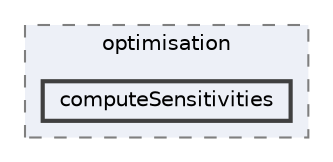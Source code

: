 digraph "applications/utilities/postProcessing/optimisation/computeSensitivities"
{
 // LATEX_PDF_SIZE
  bgcolor="transparent";
  edge [fontname=Helvetica,fontsize=10,labelfontname=Helvetica,labelfontsize=10];
  node [fontname=Helvetica,fontsize=10,shape=box,height=0.2,width=0.4];
  compound=true
  subgraph clusterdir_f60f4f731e7d258de70031681d144881 {
    graph [ bgcolor="#edf0f7", pencolor="grey50", label="optimisation", fontname=Helvetica,fontsize=10 style="filled,dashed", URL="dir_f60f4f731e7d258de70031681d144881.html",tooltip=""]
  dir_a6913a323f6c4f299d03b7fd783c720a [label="computeSensitivities", fillcolor="#edf0f7", color="grey25", style="filled,bold", URL="dir_a6913a323f6c4f299d03b7fd783c720a.html",tooltip=""];
  }
}
